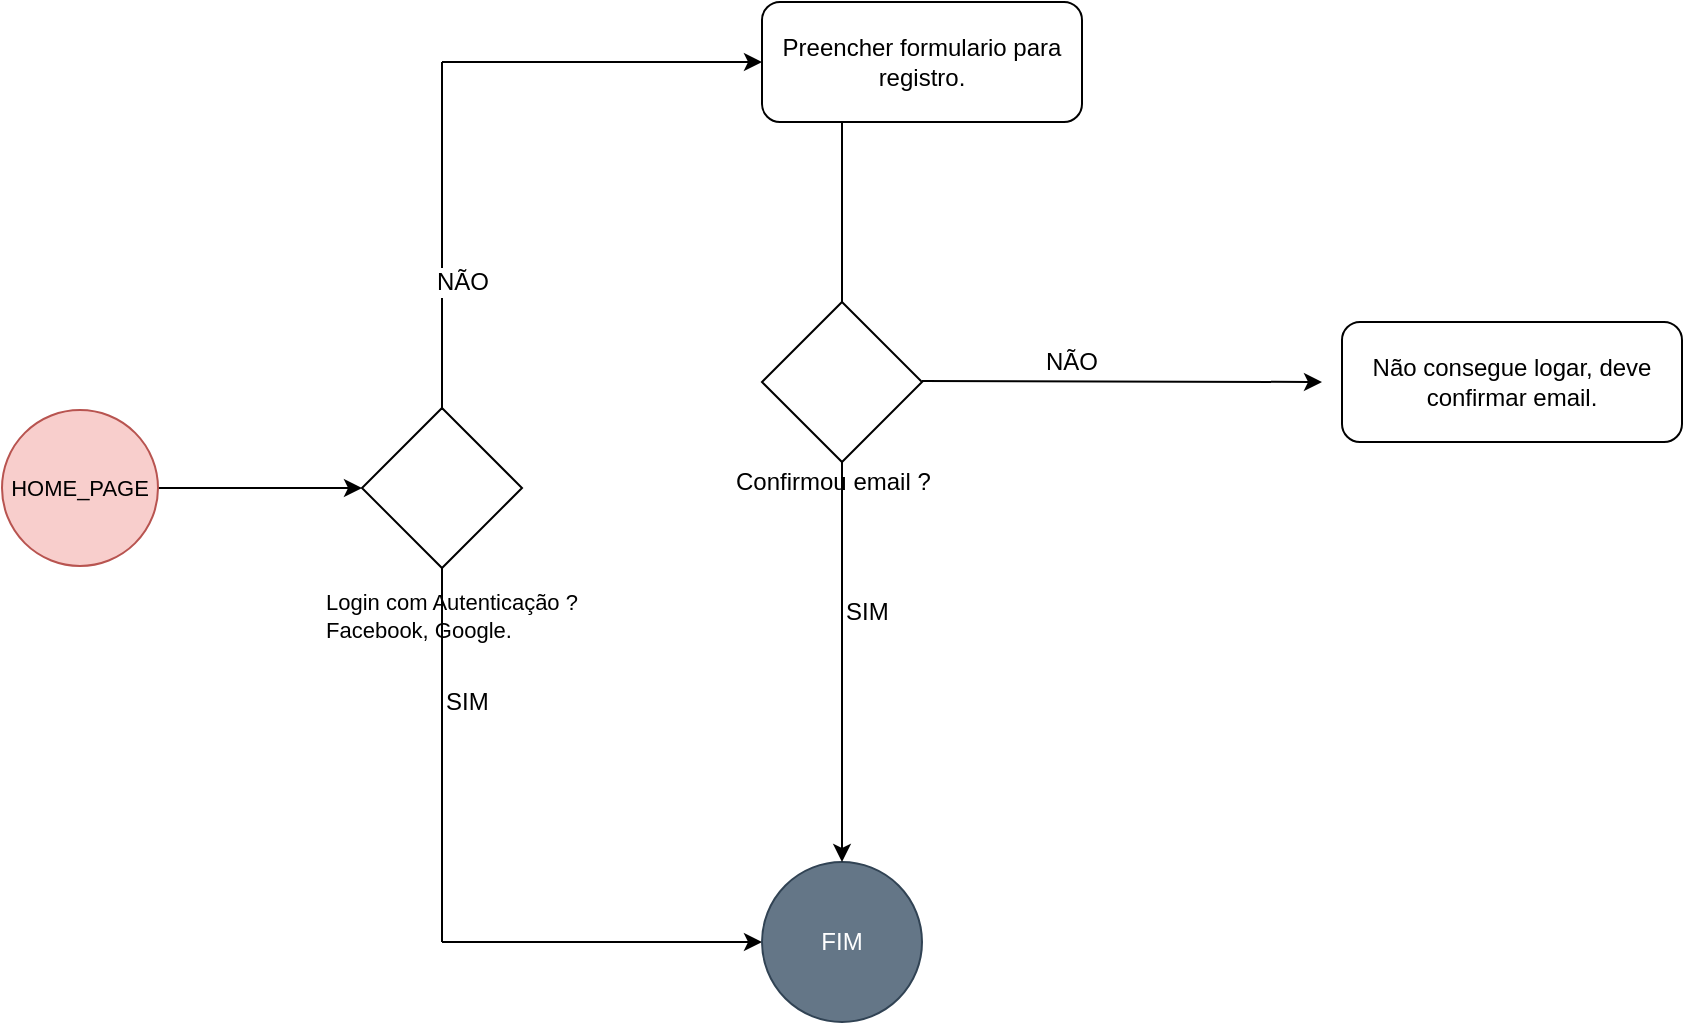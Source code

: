 <mxfile version="12.1.9" type="device" pages="1"><diagram id="qk2LhFgkqWldVFyJtyQZ" name="Page-1"><mxGraphModel dx="1540" dy="585" grid="1" gridSize="10" guides="1" tooltips="1" connect="1" arrows="1" fold="1" page="1" pageScale="1" pageWidth="1169" pageHeight="827" math="0" shadow="0"><root><mxCell id="0"/><mxCell id="1" parent="0"/><mxCell id="Pw8KzbBiugcuUNQ4IrXv-3" style="edgeStyle=orthogonalEdgeStyle;rounded=0;orthogonalLoop=1;jettySize=auto;html=1;" parent="1" source="Pw8KzbBiugcuUNQ4IrXv-1" edge="1"><mxGeometry relative="1" as="geometry"><mxPoint x="200" y="413" as="targetPoint"/></mxGeometry></mxCell><mxCell id="Pw8KzbBiugcuUNQ4IrXv-1" value="&lt;font style=&quot;font-size: 11px&quot;&gt;HOME_PAGE&lt;/font&gt;" style="ellipse;whiteSpace=wrap;html=1;aspect=fixed;fillColor=#f8cecc;strokeColor=#b85450;" parent="1" vertex="1"><mxGeometry x="20" y="374" width="78" height="78" as="geometry"/></mxCell><mxCell id="Pw8KzbBiugcuUNQ4IrXv-5" value="" style="rhombus;whiteSpace=wrap;html=1;" parent="1" vertex="1"><mxGeometry x="200" y="373" width="80" height="80" as="geometry"/></mxCell><mxCell id="Pw8KzbBiugcuUNQ4IrXv-6" value="&lt;font style=&quot;font-size: 11px&quot;&gt;Login com Autenticação ?&lt;br&gt;Facebook, Google.&lt;/font&gt;" style="text;html=1;resizable=0;points=[];autosize=1;align=left;verticalAlign=top;spacingTop=-4;" parent="1" vertex="1"><mxGeometry x="180" y="460" width="140" height="30" as="geometry"/></mxCell><mxCell id="Pw8KzbBiugcuUNQ4IrXv-10" value="" style="endArrow=none;html=1;entryX=0.5;entryY=1;entryDx=0;entryDy=0;" parent="1" target="Pw8KzbBiugcuUNQ4IrXv-5" edge="1"><mxGeometry width="50" height="50" relative="1" as="geometry"><mxPoint x="240" y="640" as="sourcePoint"/><mxPoint x="240" y="460" as="targetPoint"/></mxGeometry></mxCell><mxCell id="Pw8KzbBiugcuUNQ4IrXv-11" value="" style="endArrow=classic;html=1;" parent="1" edge="1"><mxGeometry width="50" height="50" relative="1" as="geometry"><mxPoint x="240" y="640" as="sourcePoint"/><mxPoint x="400" y="640" as="targetPoint"/></mxGeometry></mxCell><mxCell id="Pw8KzbBiugcuUNQ4IrXv-14" value="FIM" style="ellipse;whiteSpace=wrap;html=1;aspect=fixed;fillColor=#647687;strokeColor=#314354;fontColor=#ffffff;" parent="1" vertex="1"><mxGeometry x="400" y="600" width="80" height="80" as="geometry"/></mxCell><mxCell id="Pw8KzbBiugcuUNQ4IrXv-15" value="" style="endArrow=none;html=1;" parent="1" edge="1"><mxGeometry width="50" height="50" relative="1" as="geometry"><mxPoint x="240" y="374" as="sourcePoint"/><mxPoint x="240" y="200" as="targetPoint"/></mxGeometry></mxCell><mxCell id="Pw8KzbBiugcuUNQ4IrXv-20" value="NÃO" style="text;html=1;resizable=0;points=[];align=center;verticalAlign=middle;labelBackgroundColor=#ffffff;" parent="Pw8KzbBiugcuUNQ4IrXv-15" vertex="1" connectable="0"><mxGeometry x="-0.563" y="-3" relative="1" as="geometry"><mxPoint x="7" y="-26" as="offset"/></mxGeometry></mxCell><mxCell id="Pw8KzbBiugcuUNQ4IrXv-16" value="" style="endArrow=classic;html=1;" parent="1" edge="1"><mxGeometry width="50" height="50" relative="1" as="geometry"><mxPoint x="240" y="200" as="sourcePoint"/><mxPoint x="400" y="200" as="targetPoint"/></mxGeometry></mxCell><mxCell id="Pw8KzbBiugcuUNQ4IrXv-17" value="SIM&lt;br&gt;" style="text;html=1;resizable=0;points=[];autosize=1;align=left;verticalAlign=top;spacingTop=-4;" parent="1" vertex="1"><mxGeometry x="240" y="510" width="40" height="20" as="geometry"/></mxCell><mxCell id="Pw8KzbBiugcuUNQ4IrXv-21" value="Preencher formulario para registro." style="rounded=1;whiteSpace=wrap;html=1;" parent="1" vertex="1"><mxGeometry x="400" y="170" width="160" height="60" as="geometry"/></mxCell><mxCell id="Pw8KzbBiugcuUNQ4IrXv-26" value="" style="rhombus;whiteSpace=wrap;html=1;" parent="1" vertex="1"><mxGeometry x="400" y="320" width="80" height="80" as="geometry"/></mxCell><mxCell id="Pw8KzbBiugcuUNQ4IrXv-27" value="" style="endArrow=none;html=1;entryX=0.25;entryY=1;entryDx=0;entryDy=0;entryPerimeter=0;" parent="1" target="Pw8KzbBiugcuUNQ4IrXv-21" edge="1"><mxGeometry width="50" height="50" relative="1" as="geometry"><mxPoint x="440" y="320" as="sourcePoint"/><mxPoint x="440" y="240" as="targetPoint"/></mxGeometry></mxCell><mxCell id="Pw8KzbBiugcuUNQ4IrXv-28" value="Confirmou email ?&lt;br&gt;" style="text;html=1;resizable=0;points=[];autosize=1;align=left;verticalAlign=top;spacingTop=-4;" parent="1" vertex="1"><mxGeometry x="385" y="400" width="110" height="20" as="geometry"/></mxCell><mxCell id="Pw8KzbBiugcuUNQ4IrXv-29" value="" style="endArrow=classic;html=1;entryX=0.5;entryY=0;entryDx=0;entryDy=0;" parent="1" target="Pw8KzbBiugcuUNQ4IrXv-14" edge="1"><mxGeometry width="50" height="50" relative="1" as="geometry"><mxPoint x="440" y="400" as="sourcePoint"/><mxPoint x="440" y="475" as="targetPoint"/></mxGeometry></mxCell><mxCell id="Pw8KzbBiugcuUNQ4IrXv-30" value="SIM" style="text;html=1;resizable=0;points=[];autosize=1;align=left;verticalAlign=top;spacingTop=-4;" parent="1" vertex="1"><mxGeometry x="440" y="465" width="40" height="20" as="geometry"/></mxCell><mxCell id="Pw8KzbBiugcuUNQ4IrXv-31" value="" style="endArrow=classic;html=1;" parent="1" edge="1"><mxGeometry width="50" height="50" relative="1" as="geometry"><mxPoint x="480" y="359.5" as="sourcePoint"/><mxPoint x="680" y="360" as="targetPoint"/></mxGeometry></mxCell><mxCell id="Pw8KzbBiugcuUNQ4IrXv-33" value="NÃO" style="text;html=1;resizable=0;points=[];autosize=1;align=left;verticalAlign=top;spacingTop=-4;" parent="1" vertex="1"><mxGeometry x="540" y="340" width="40" height="20" as="geometry"/></mxCell><mxCell id="0aQ6yXrK0zwCLo1Z1mCe-1" value="Não consegue logar, deve confirmar email." style="rounded=1;whiteSpace=wrap;html=1;" vertex="1" parent="1"><mxGeometry x="690" y="330" width="170" height="60" as="geometry"/></mxCell></root></mxGraphModel></diagram></mxfile>